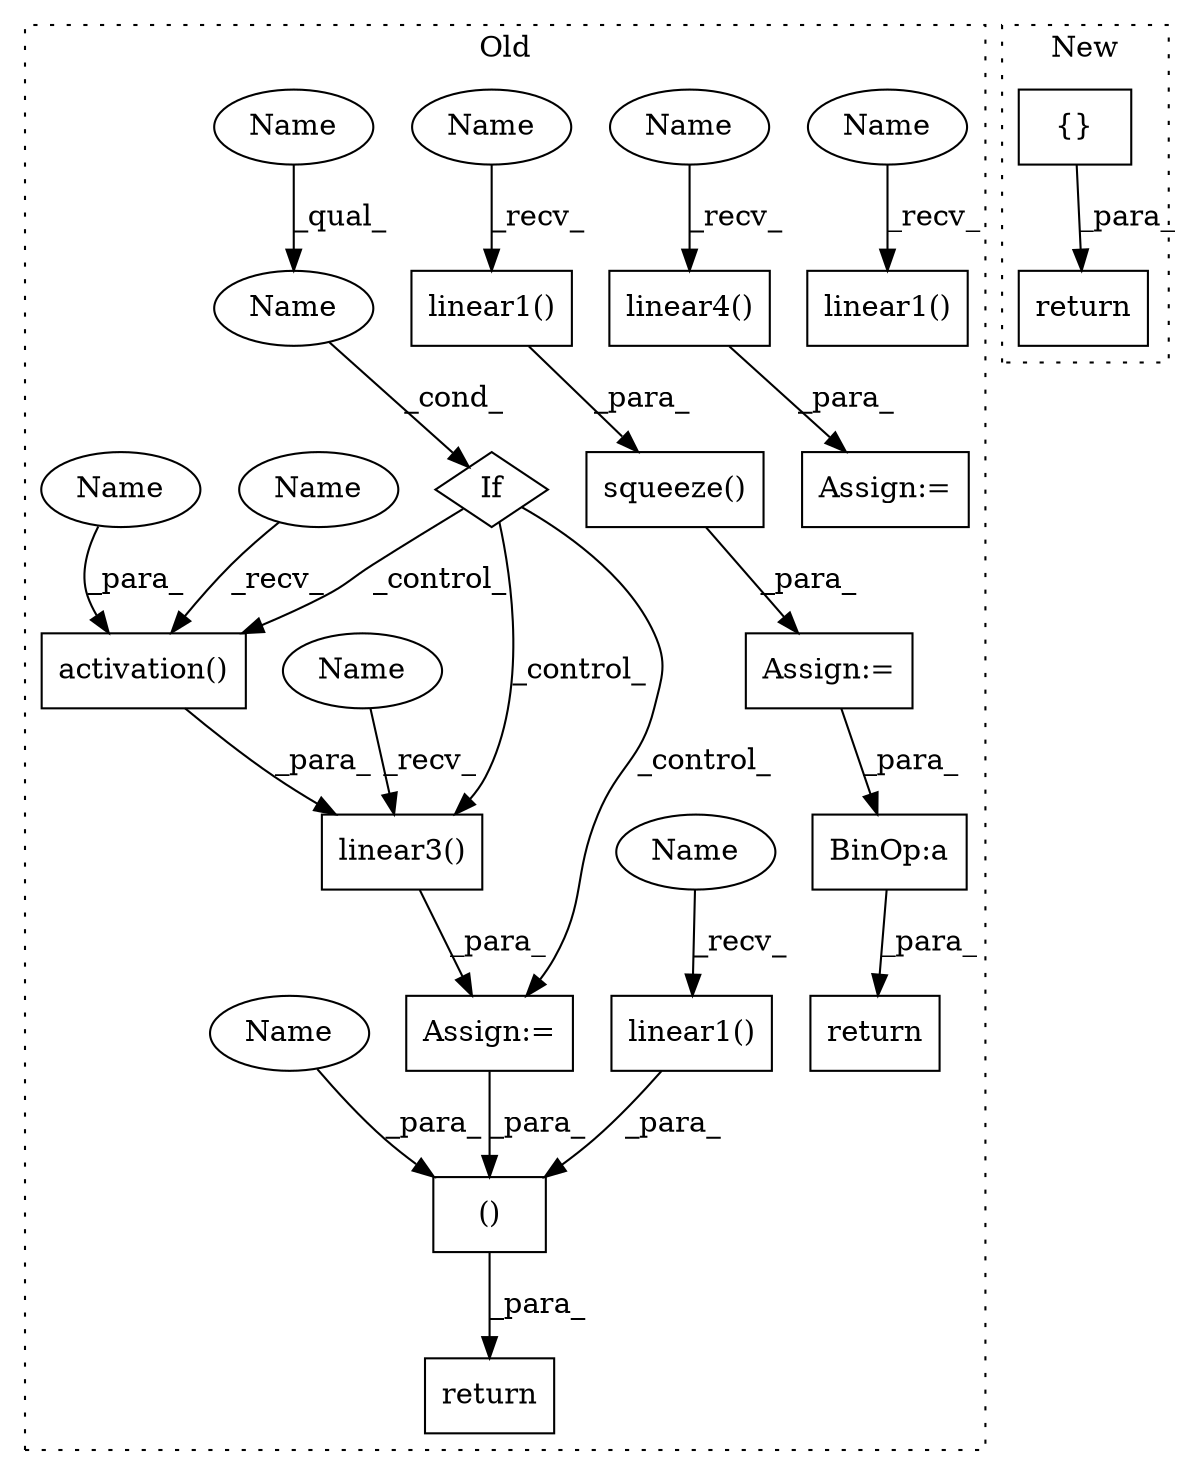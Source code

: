 digraph G {
subgraph cluster0 {
1 [label="activation()" a="75" s="18980,19005" l="16,1" shape="box"];
3 [label="If" a="96" s="18910,18933" l="3,22" shape="diamond"];
4 [label="linear3()" a="75" s="18967,19006" l="13,1" shape="box"];
5 [label="Assign:=" a="68" s="18964" l="3" shape="box"];
6 [label="linear1()" a="75" s="19336,19350" l="13,1" shape="box"];
7 [label="()" a="54" s="19205" l="26" shape="box"];
8 [label="linear1()" a="75" s="18589,18603" l="13,1" shape="box"];
9 [label="BinOp:a" a="82" s="19453" l="3" shape="box"];
10 [label="linear1()" a="75" s="18783,18797" l="13,1" shape="box"];
11 [label="Name" a="87" s="18913" l="20" shape="ellipse"];
12 [label="linear4()" a="75" s="19618,19632" l="13,1" shape="box"];
13 [label="Assign:=" a="68" s="19615" l="3" shape="box"];
14 [label="return" a="93" s="19442" l="7" shape="box"];
16 [label="Assign:=" a="68" s="19319" l="3" shape="box"];
17 [label="squeeze()" a="75" s="19322,19351" l="14,1" shape="box"];
18 [label="return" a="93" s="19189" l="7" shape="box"];
19 [label="Name" a="87" s="18589" l="4" shape="ellipse"];
20 [label="Name" a="87" s="19618" l="4" shape="ellipse"];
21 [label="Name" a="87" s="18980" l="4" shape="ellipse"];
22 [label="Name" a="87" s="19336" l="4" shape="ellipse"];
23 [label="Name" a="87" s="18783" l="4" shape="ellipse"];
24 [label="Name" a="87" s="18967" l="4" shape="ellipse"];
25 [label="Name" a="87" s="18913" l="4" shape="ellipse"];
26 [label="Name" a="87" s="18996" l="9" shape="ellipse"];
27 [label="Name" a="87" s="19207" l="9" shape="ellipse"];
label = "Old";
style="dotted";
}
subgraph cluster1 {
2 [label="{}" a="95" s="16775,16874" l="1,1" shape="box"];
15 [label="return" a="93" s="16768" l="7" shape="box"];
label = "New";
style="dotted";
}
1 -> 4 [label="_para_"];
2 -> 15 [label="_para_"];
3 -> 4 [label="_control_"];
3 -> 1 [label="_control_"];
3 -> 5 [label="_control_"];
4 -> 5 [label="_para_"];
5 -> 7 [label="_para_"];
6 -> 17 [label="_para_"];
7 -> 18 [label="_para_"];
9 -> 14 [label="_para_"];
10 -> 7 [label="_para_"];
11 -> 3 [label="_cond_"];
12 -> 13 [label="_para_"];
16 -> 9 [label="_para_"];
17 -> 16 [label="_para_"];
19 -> 8 [label="_recv_"];
20 -> 12 [label="_recv_"];
21 -> 1 [label="_recv_"];
22 -> 6 [label="_recv_"];
23 -> 10 [label="_recv_"];
24 -> 4 [label="_recv_"];
25 -> 11 [label="_qual_"];
26 -> 1 [label="_para_"];
27 -> 7 [label="_para_"];
}